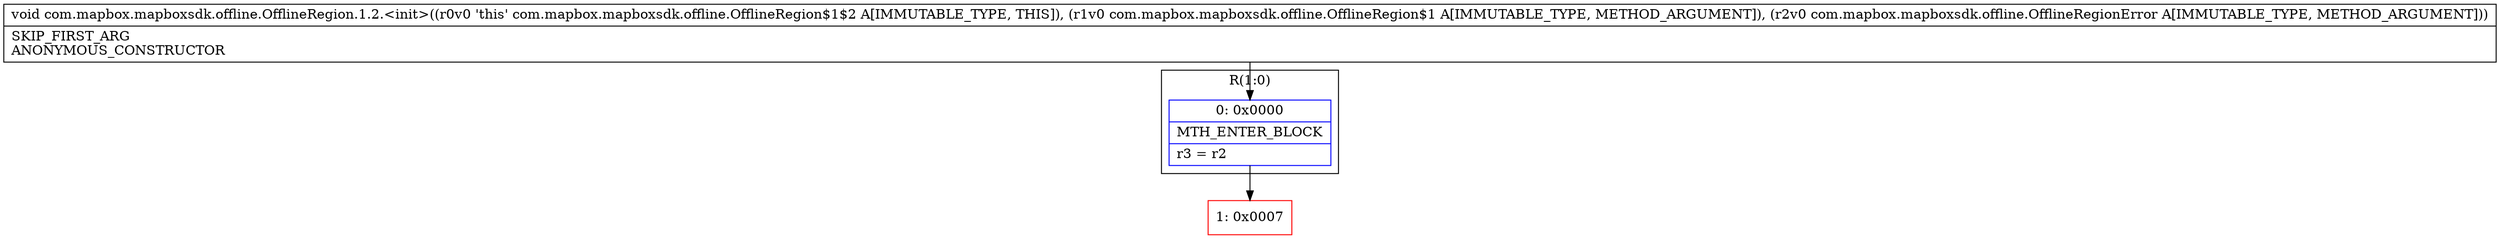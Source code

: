 digraph "CFG forcom.mapbox.mapboxsdk.offline.OfflineRegion.1.2.\<init\>(Lcom\/mapbox\/mapboxsdk\/offline\/OfflineRegion$1;Lcom\/mapbox\/mapboxsdk\/offline\/OfflineRegionError;)V" {
subgraph cluster_Region_961101856 {
label = "R(1:0)";
node [shape=record,color=blue];
Node_0 [shape=record,label="{0\:\ 0x0000|MTH_ENTER_BLOCK\l|r3 = r2\l}"];
}
Node_1 [shape=record,color=red,label="{1\:\ 0x0007}"];
MethodNode[shape=record,label="{void com.mapbox.mapboxsdk.offline.OfflineRegion.1.2.\<init\>((r0v0 'this' com.mapbox.mapboxsdk.offline.OfflineRegion$1$2 A[IMMUTABLE_TYPE, THIS]), (r1v0 com.mapbox.mapboxsdk.offline.OfflineRegion$1 A[IMMUTABLE_TYPE, METHOD_ARGUMENT]), (r2v0 com.mapbox.mapboxsdk.offline.OfflineRegionError A[IMMUTABLE_TYPE, METHOD_ARGUMENT]))  | SKIP_FIRST_ARG\lANONYMOUS_CONSTRUCTOR\l}"];
MethodNode -> Node_0;
Node_0 -> Node_1;
}

